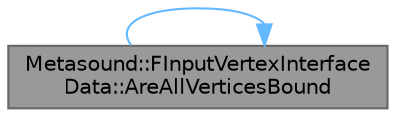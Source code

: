 digraph "Metasound::FInputVertexInterfaceData::AreAllVerticesBound"
{
 // INTERACTIVE_SVG=YES
 // LATEX_PDF_SIZE
  bgcolor="transparent";
  edge [fontname=Helvetica,fontsize=10,labelfontname=Helvetica,labelfontsize=10];
  node [fontname=Helvetica,fontsize=10,shape=box,height=0.2,width=0.4];
  rankdir="LR";
  Node1 [id="Node000001",label="Metasound::FInputVertexInterface\lData::AreAllVerticesBound",height=0.2,width=0.4,color="gray40", fillcolor="grey60", style="filled", fontcolor="black",tooltip="Returns true if all vertices in the FInputVertexInterface are bound to data references."];
  Node1 -> Node1 [id="edge1_Node000001_Node000001",color="steelblue1",style="solid",tooltip=" "];
}
